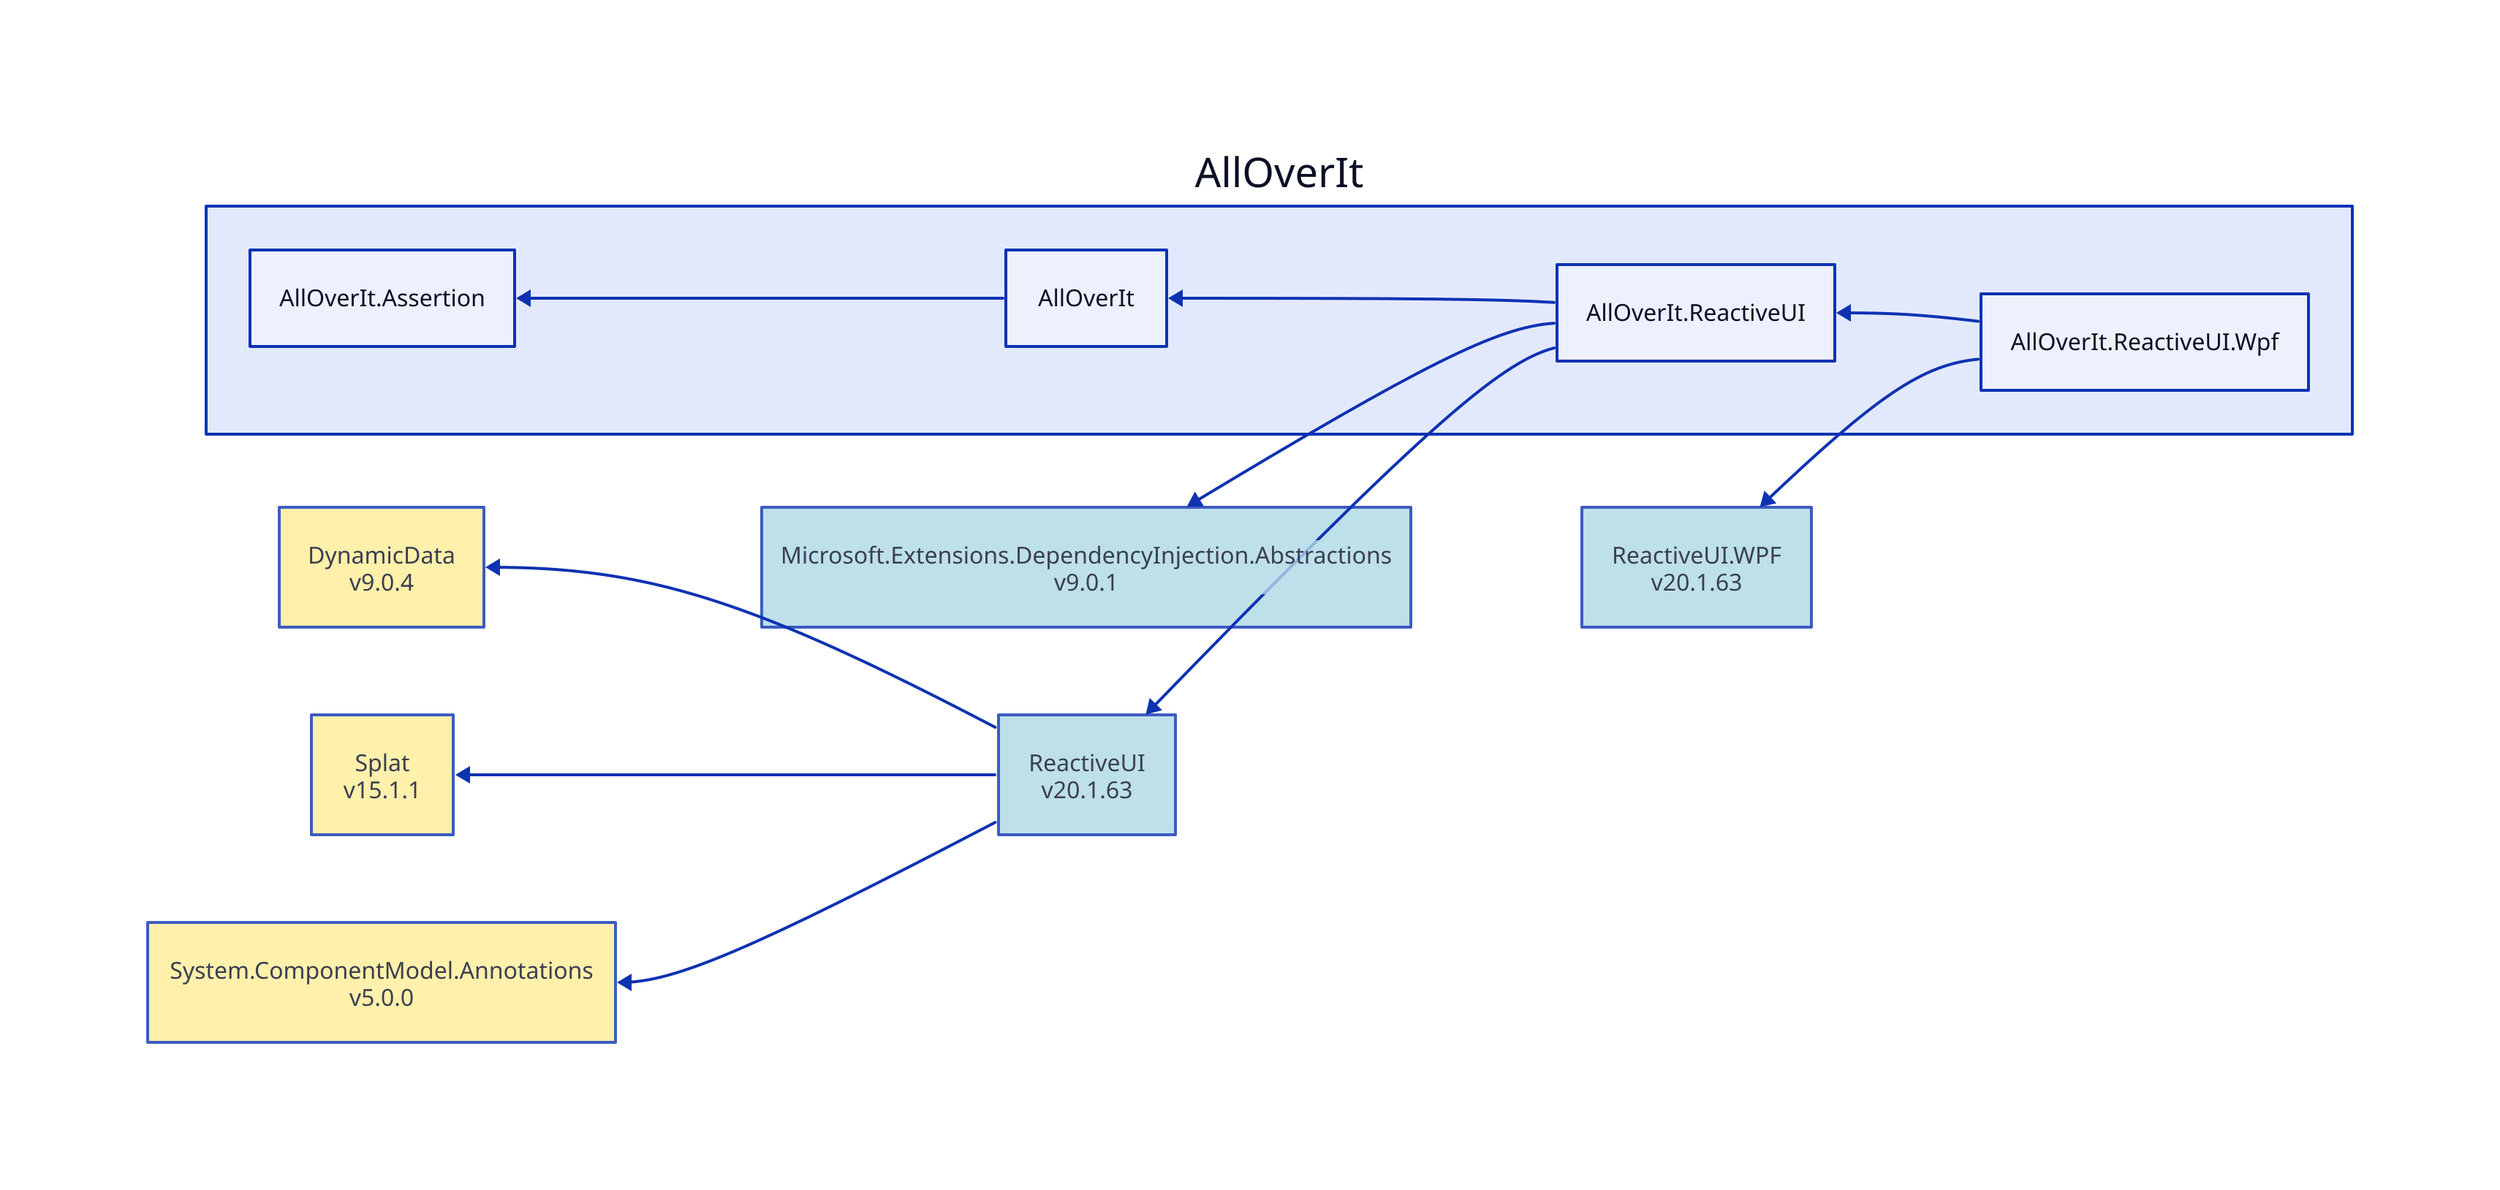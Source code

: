 direction: left

aoi: AllOverIt
aoi.alloverit-reactiveui-wpf: AllOverIt.ReactiveUI.Wpf
reactiveui-wpf_20-1-63: ReactiveUI.WPF\nv20.1.63
reactiveui-wpf_20-1-63.style.fill: "#ADD8E6"
reactiveui-wpf_20-1-63.style.opacity: 0.8
reactiveui-wpf_20-1-63 <- aoi.alloverit-reactiveui-wpf
aoi.alloverit-reactiveui: AllOverIt.ReactiveUI
microsoft-extensions-dependencyinjection-abstractions_9-0-1: Microsoft.Extensions.DependencyInjection.Abstractions\nv9.0.1
microsoft-extensions-dependencyinjection-abstractions_9-0-1.style.fill: "#ADD8E6"
microsoft-extensions-dependencyinjection-abstractions_9-0-1.style.opacity: 0.8
microsoft-extensions-dependencyinjection-abstractions_9-0-1 <- aoi.alloverit-reactiveui
reactiveui_20-1-63: ReactiveUI\nv20.1.63
reactiveui_20-1-63.style.fill: "#ADD8E6"
reactiveui_20-1-63.style.opacity: 0.8
dynamicdata_9-0-4: DynamicData\nv9.0.4
dynamicdata_9-0-4.style.fill: "#FFEC96"
dynamicdata_9-0-4.style.opacity: 0.8
dynamicdata_9-0-4 <- reactiveui_20-1-63
splat_15-1-1: Splat\nv15.1.1
splat_15-1-1.style.fill: "#FFEC96"
splat_15-1-1.style.opacity: 0.8
splat_15-1-1 <- reactiveui_20-1-63
system-componentmodel-annotations_5-0-0: System.ComponentModel.Annotations\nv5.0.0
system-componentmodel-annotations_5-0-0.style.fill: "#FFEC96"
system-componentmodel-annotations_5-0-0.style.opacity: 0.8
system-componentmodel-annotations_5-0-0 <- reactiveui_20-1-63
reactiveui_20-1-63 <- aoi.alloverit-reactiveui
aoi.alloverit: AllOverIt
aoi.alloverit-assertion: AllOverIt.Assertion
aoi.alloverit-assertion <- aoi.alloverit
aoi.alloverit <- aoi.alloverit-reactiveui
aoi.alloverit-reactiveui <- aoi.alloverit-reactiveui-wpf
